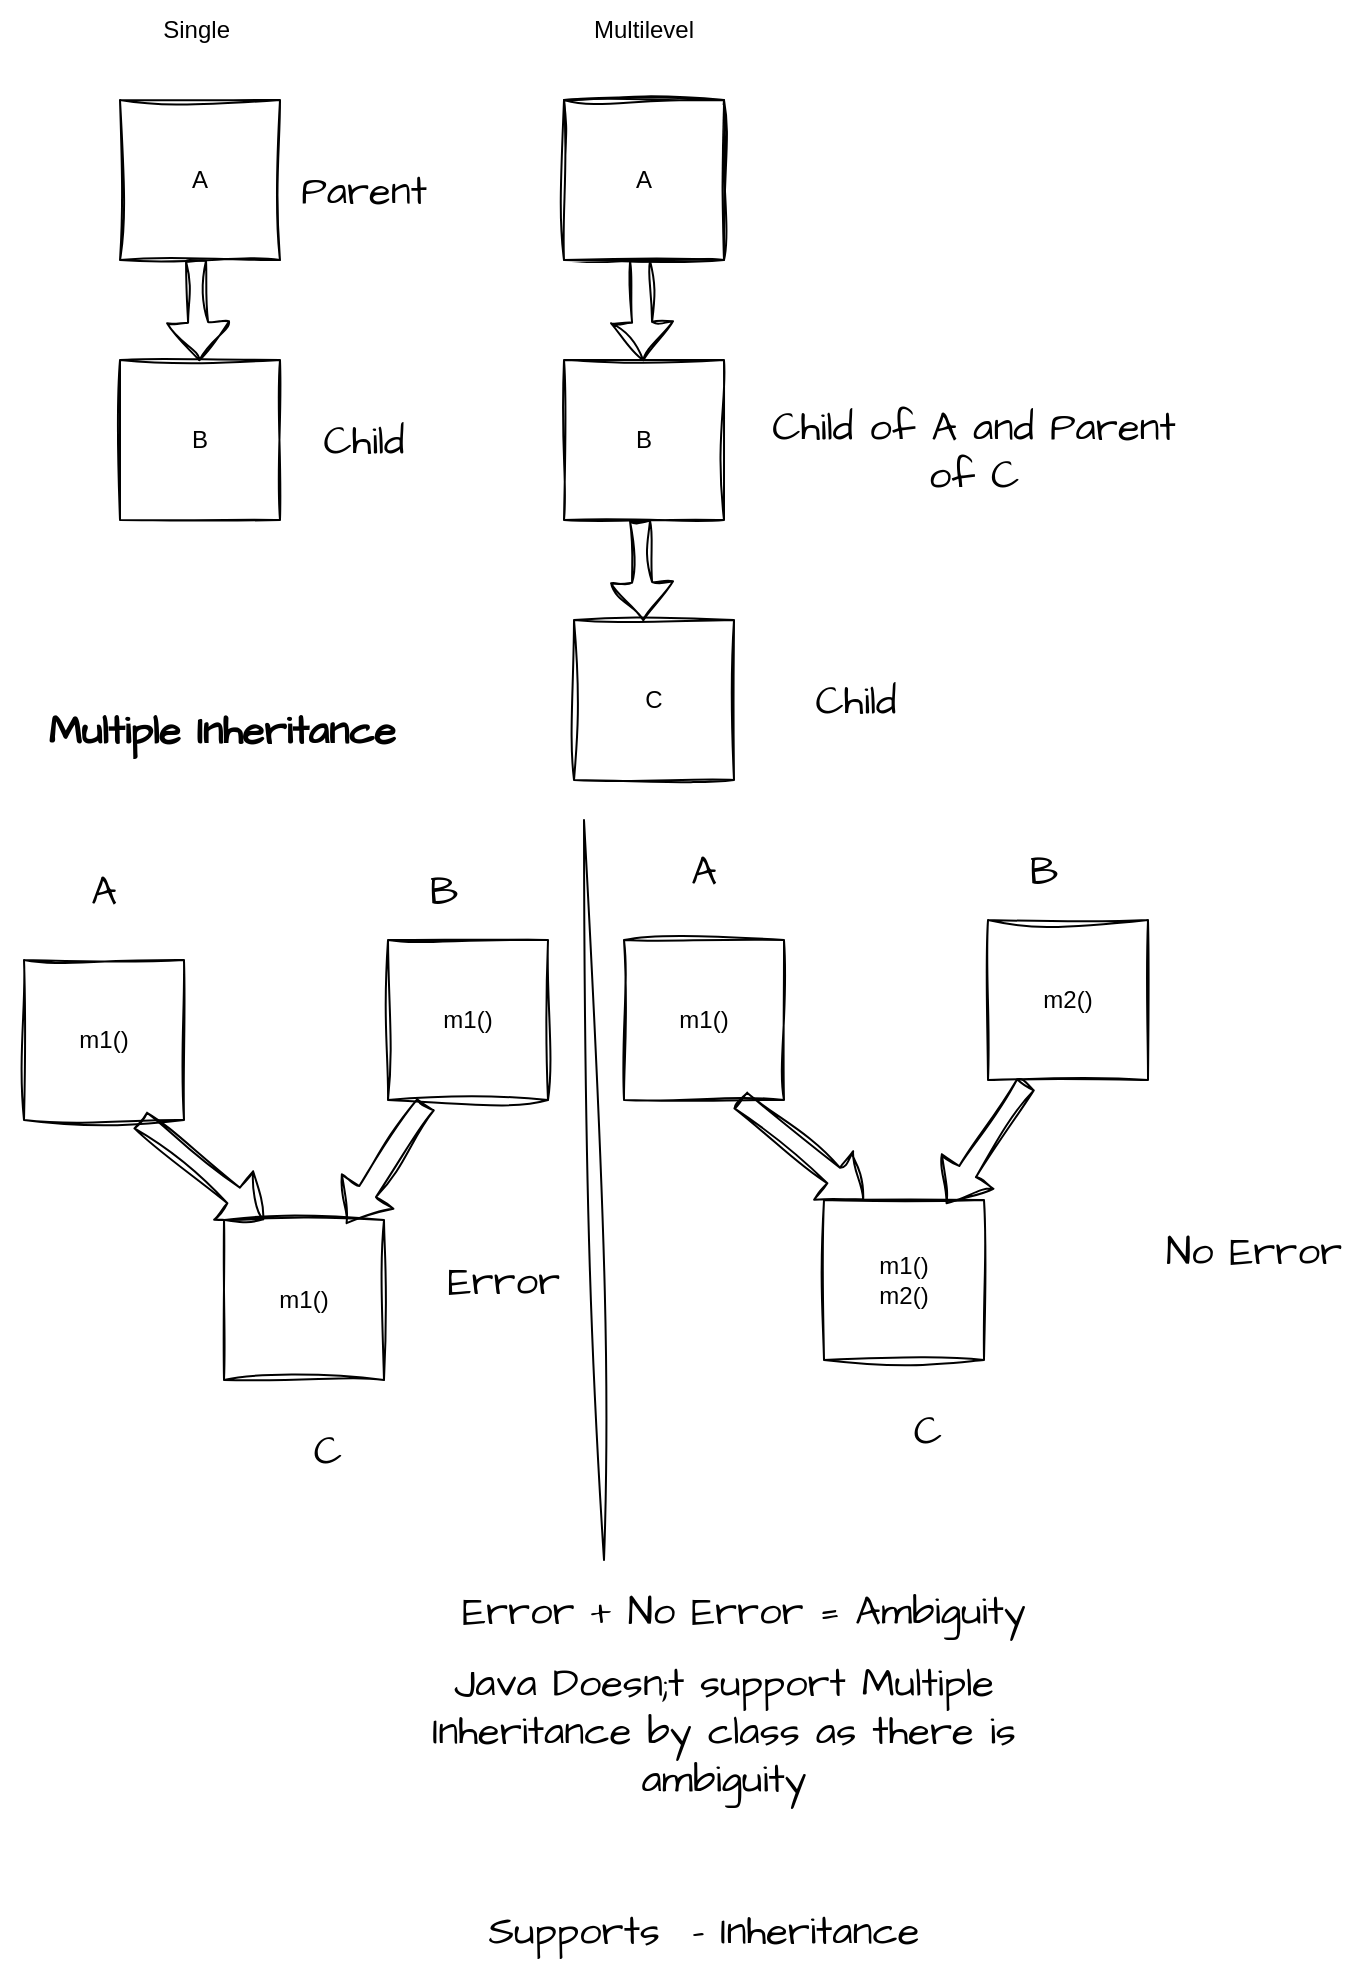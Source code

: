 <mxfile>
    <diagram id="NTcyPB1OPbTQNOMVOg2x" name="Page-1">
        <mxGraphModel dx="1053" dy="599" grid="1" gridSize="10" guides="1" tooltips="1" connect="1" arrows="1" fold="1" page="1" pageScale="1" pageWidth="850" pageHeight="1100" math="0" shadow="0">
            <root>
                <mxCell id="0"/>
                <mxCell id="1" parent="0"/>
                <mxCell id="3" value="A" style="whiteSpace=wrap;html=1;aspect=fixed;sketch=1;curveFitting=1;jiggle=2;" vertex="1" parent="1">
                    <mxGeometry x="158" y="180" width="80" height="80" as="geometry"/>
                </mxCell>
                <mxCell id="4" value="B" style="whiteSpace=wrap;html=1;aspect=fixed;sketch=1;curveFitting=1;jiggle=2;" vertex="1" parent="1">
                    <mxGeometry x="158" y="310" width="80" height="80" as="geometry"/>
                </mxCell>
                <mxCell id="5" value="" style="shape=flexArrow;endArrow=classic;html=1;entryX=0.146;entryY=0.008;entryDx=0;entryDy=0;entryPerimeter=0;sketch=1;curveFitting=1;jiggle=2;" edge="1" parent="1">
                    <mxGeometry width="50" height="50" relative="1" as="geometry">
                        <mxPoint x="196" y="260" as="sourcePoint"/>
                        <mxPoint x="197.68" y="310.64" as="targetPoint"/>
                    </mxGeometry>
                </mxCell>
                <mxCell id="6" value="" style="whiteSpace=wrap;html=1;aspect=fixed;sketch=1;curveFitting=1;jiggle=2;" vertex="1" parent="1">
                    <mxGeometry x="380" y="180" width="80" height="80" as="geometry"/>
                </mxCell>
                <mxCell id="7" value="A" style="whiteSpace=wrap;html=1;aspect=fixed;sketch=1;curveFitting=1;jiggle=2;" vertex="1" parent="1">
                    <mxGeometry x="380" y="180" width="80" height="80" as="geometry"/>
                </mxCell>
                <mxCell id="8" value="B" style="whiteSpace=wrap;html=1;aspect=fixed;sketch=1;curveFitting=1;jiggle=2;" vertex="1" parent="1">
                    <mxGeometry x="380" y="310" width="80" height="80" as="geometry"/>
                </mxCell>
                <mxCell id="9" value="" style="shape=flexArrow;endArrow=classic;html=1;entryX=0.146;entryY=0.008;entryDx=0;entryDy=0;entryPerimeter=0;sketch=1;curveFitting=1;jiggle=2;" edge="1" parent="1">
                    <mxGeometry width="50" height="50" relative="1" as="geometry">
                        <mxPoint x="418" y="260" as="sourcePoint"/>
                        <mxPoint x="419.68" y="310.64" as="targetPoint"/>
                    </mxGeometry>
                </mxCell>
                <mxCell id="10" value="C" style="whiteSpace=wrap;html=1;aspect=fixed;sketch=1;curveFitting=1;jiggle=2;" vertex="1" parent="1">
                    <mxGeometry x="385" y="440" width="80" height="80" as="geometry"/>
                </mxCell>
                <mxCell id="11" value="" style="shape=flexArrow;endArrow=classic;html=1;entryX=0.146;entryY=0.008;entryDx=0;entryDy=0;entryPerimeter=0;sketch=1;curveFitting=1;jiggle=2;" edge="1" parent="1">
                    <mxGeometry width="50" height="50" relative="1" as="geometry">
                        <mxPoint x="418" y="390" as="sourcePoint"/>
                        <mxPoint x="419.68" y="440.64" as="targetPoint"/>
                    </mxGeometry>
                </mxCell>
                <mxCell id="12" value="Single&amp;nbsp;" style="text;html=1;strokeColor=none;fillColor=none;align=center;verticalAlign=middle;whiteSpace=wrap;rounded=0;sketch=1;curveFitting=1;jiggle=2;" vertex="1" parent="1">
                    <mxGeometry x="168" y="130" width="60" height="30" as="geometry"/>
                </mxCell>
                <mxCell id="13" value="Multilevel" style="text;html=1;strokeColor=none;fillColor=none;align=center;verticalAlign=middle;whiteSpace=wrap;rounded=0;sketch=1;curveFitting=1;jiggle=2;" vertex="1" parent="1">
                    <mxGeometry x="390" y="130" width="60" height="30" as="geometry"/>
                </mxCell>
                <mxCell id="15" value="Parent" style="text;html=1;strokeColor=none;fillColor=none;align=center;verticalAlign=middle;whiteSpace=wrap;rounded=0;sketch=1;hachureGap=4;jiggle=2;curveFitting=1;fontFamily=Architects Daughter;fontSource=https%3A%2F%2Ffonts.googleapis.com%2Fcss%3Ffamily%3DArchitects%2BDaughter;fontSize=20;" vertex="1" parent="1">
                    <mxGeometry x="250" y="210" width="60" height="30" as="geometry"/>
                </mxCell>
                <mxCell id="17" value="Child" style="text;html=1;strokeColor=none;fillColor=none;align=center;verticalAlign=middle;whiteSpace=wrap;rounded=0;sketch=1;hachureGap=4;jiggle=2;curveFitting=1;fontFamily=Architects Daughter;fontSource=https%3A%2F%2Ffonts.googleapis.com%2Fcss%3Ffamily%3DArchitects%2BDaughter;fontSize=20;" vertex="1" parent="1">
                    <mxGeometry x="250" y="335" width="60" height="30" as="geometry"/>
                </mxCell>
                <mxCell id="19" value="Child of A and Parent of C" style="text;html=1;strokeColor=none;fillColor=none;align=center;verticalAlign=middle;whiteSpace=wrap;rounded=0;sketch=1;hachureGap=4;jiggle=2;curveFitting=1;fontFamily=Architects Daughter;fontSource=https%3A%2F%2Ffonts.googleapis.com%2Fcss%3Ffamily%3DArchitects%2BDaughter;fontSize=20;" vertex="1" parent="1">
                    <mxGeometry x="480" y="340" width="210" height="30" as="geometry"/>
                </mxCell>
                <mxCell id="20" value="Child&amp;nbsp;" style="text;html=1;strokeColor=none;fillColor=none;align=center;verticalAlign=middle;whiteSpace=wrap;rounded=0;sketch=1;hachureGap=4;jiggle=2;curveFitting=1;fontFamily=Architects Daughter;fontSource=https%3A%2F%2Ffonts.googleapis.com%2Fcss%3Ffamily%3DArchitects%2BDaughter;fontSize=20;" vertex="1" parent="1">
                    <mxGeometry x="500" y="465" width="60" height="30" as="geometry"/>
                </mxCell>
                <mxCell id="21" value="m1()" style="whiteSpace=wrap;html=1;aspect=fixed;sketch=1;curveFitting=1;jiggle=2;" vertex="1" parent="1">
                    <mxGeometry x="110" y="610" width="80" height="80" as="geometry"/>
                </mxCell>
                <mxCell id="22" value="m1()" style="whiteSpace=wrap;html=1;aspect=fixed;sketch=1;curveFitting=1;jiggle=2;" vertex="1" parent="1">
                    <mxGeometry x="292" y="600" width="80" height="80" as="geometry"/>
                </mxCell>
                <mxCell id="23" value="m1()" style="whiteSpace=wrap;html=1;aspect=fixed;sketch=1;curveFitting=1;jiggle=2;" vertex="1" parent="1">
                    <mxGeometry x="210" y="740" width="80" height="80" as="geometry"/>
                </mxCell>
                <mxCell id="24" value="" style="shape=flexArrow;endArrow=classic;html=1;sketch=1;hachureGap=4;jiggle=2;curveFitting=1;fontFamily=Architects Daughter;fontSource=https%3A%2F%2Ffonts.googleapis.com%2Fcss%3Ffamily%3DArchitects%2BDaughter;fontSize=16;entryX=0.25;entryY=0;entryDx=0;entryDy=0;" edge="1" parent="1" target="23">
                    <mxGeometry width="50" height="50" relative="1" as="geometry">
                        <mxPoint x="168" y="690" as="sourcePoint"/>
                        <mxPoint x="218" y="750" as="targetPoint"/>
                    </mxGeometry>
                </mxCell>
                <mxCell id="25" value="" style="shape=flexArrow;endArrow=classic;html=1;sketch=1;hachureGap=4;jiggle=2;curveFitting=1;fontFamily=Architects Daughter;fontSource=https%3A%2F%2Ffonts.googleapis.com%2Fcss%3Ffamily%3DArchitects%2BDaughter;fontSize=16;entryX=0.25;entryY=0;entryDx=0;entryDy=0;exitX=0.5;exitY=1;exitDx=0;exitDy=0;" edge="1" parent="1">
                    <mxGeometry width="50" height="50" relative="1" as="geometry">
                        <mxPoint x="311" y="682" as="sourcePoint"/>
                        <mxPoint x="271" y="742" as="targetPoint"/>
                    </mxGeometry>
                </mxCell>
                <mxCell id="26" value="A" style="text;html=1;strokeColor=none;fillColor=none;align=center;verticalAlign=middle;whiteSpace=wrap;rounded=0;sketch=1;hachureGap=4;jiggle=2;curveFitting=1;fontFamily=Architects Daughter;fontSource=https%3A%2F%2Ffonts.googleapis.com%2Fcss%3Ffamily%3DArchitects%2BDaughter;fontSize=20;" vertex="1" parent="1">
                    <mxGeometry x="120" y="560" width="60" height="30" as="geometry"/>
                </mxCell>
                <mxCell id="27" value="B" style="text;html=1;strokeColor=none;fillColor=none;align=center;verticalAlign=middle;whiteSpace=wrap;rounded=0;sketch=1;hachureGap=4;jiggle=2;curveFitting=1;fontFamily=Architects Daughter;fontSource=https%3A%2F%2Ffonts.googleapis.com%2Fcss%3Ffamily%3DArchitects%2BDaughter;fontSize=20;" vertex="1" parent="1">
                    <mxGeometry x="290" y="560" width="60" height="30" as="geometry"/>
                </mxCell>
                <mxCell id="28" value="C" style="text;html=1;strokeColor=none;fillColor=none;align=center;verticalAlign=middle;whiteSpace=wrap;rounded=0;sketch=1;hachureGap=4;jiggle=2;curveFitting=1;fontFamily=Architects Daughter;fontSource=https%3A%2F%2Ffonts.googleapis.com%2Fcss%3Ffamily%3DArchitects%2BDaughter;fontSize=20;" vertex="1" parent="1">
                    <mxGeometry x="232" y="840" width="60" height="30" as="geometry"/>
                </mxCell>
                <mxCell id="29" value="Error" style="text;html=1;strokeColor=none;fillColor=none;align=center;verticalAlign=middle;whiteSpace=wrap;rounded=0;sketch=1;hachureGap=4;jiggle=2;curveFitting=1;fontFamily=Architects Daughter;fontSource=https%3A%2F%2Ffonts.googleapis.com%2Fcss%3Ffamily%3DArchitects%2BDaughter;fontSize=20;" vertex="1" parent="1">
                    <mxGeometry x="320" y="755" width="60" height="30" as="geometry"/>
                </mxCell>
                <mxCell id="30" value="m1()" style="whiteSpace=wrap;html=1;aspect=fixed;sketch=1;curveFitting=1;jiggle=2;" vertex="1" parent="1">
                    <mxGeometry x="410" y="600" width="80" height="80" as="geometry"/>
                </mxCell>
                <mxCell id="31" value="m2()" style="whiteSpace=wrap;html=1;aspect=fixed;sketch=1;curveFitting=1;jiggle=2;" vertex="1" parent="1">
                    <mxGeometry x="592" y="590" width="80" height="80" as="geometry"/>
                </mxCell>
                <mxCell id="32" value="m1()&lt;br&gt;m2()" style="whiteSpace=wrap;html=1;aspect=fixed;sketch=1;curveFitting=1;jiggle=2;" vertex="1" parent="1">
                    <mxGeometry x="510" y="730" width="80" height="80" as="geometry"/>
                </mxCell>
                <mxCell id="33" value="" style="shape=flexArrow;endArrow=classic;html=1;sketch=1;hachureGap=4;jiggle=2;curveFitting=1;fontFamily=Architects Daughter;fontSource=https%3A%2F%2Ffonts.googleapis.com%2Fcss%3Ffamily%3DArchitects%2BDaughter;fontSize=16;entryX=0.25;entryY=0;entryDx=0;entryDy=0;" edge="1" parent="1" target="32">
                    <mxGeometry width="50" height="50" relative="1" as="geometry">
                        <mxPoint x="468" y="680" as="sourcePoint"/>
                        <mxPoint x="518" y="740" as="targetPoint"/>
                    </mxGeometry>
                </mxCell>
                <mxCell id="34" value="" style="shape=flexArrow;endArrow=classic;html=1;sketch=1;hachureGap=4;jiggle=2;curveFitting=1;fontFamily=Architects Daughter;fontSource=https%3A%2F%2Ffonts.googleapis.com%2Fcss%3Ffamily%3DArchitects%2BDaughter;fontSize=16;entryX=0.25;entryY=0;entryDx=0;entryDy=0;exitX=0.5;exitY=1;exitDx=0;exitDy=0;" edge="1" parent="1">
                    <mxGeometry width="50" height="50" relative="1" as="geometry">
                        <mxPoint x="611" y="672" as="sourcePoint"/>
                        <mxPoint x="571" y="732" as="targetPoint"/>
                    </mxGeometry>
                </mxCell>
                <mxCell id="35" value="A" style="text;html=1;strokeColor=none;fillColor=none;align=center;verticalAlign=middle;whiteSpace=wrap;rounded=0;sketch=1;hachureGap=4;jiggle=2;curveFitting=1;fontFamily=Architects Daughter;fontSource=https%3A%2F%2Ffonts.googleapis.com%2Fcss%3Ffamily%3DArchitects%2BDaughter;fontSize=20;" vertex="1" parent="1">
                    <mxGeometry x="420" y="550" width="60" height="30" as="geometry"/>
                </mxCell>
                <mxCell id="36" value="B" style="text;html=1;strokeColor=none;fillColor=none;align=center;verticalAlign=middle;whiteSpace=wrap;rounded=0;sketch=1;hachureGap=4;jiggle=2;curveFitting=1;fontFamily=Architects Daughter;fontSource=https%3A%2F%2Ffonts.googleapis.com%2Fcss%3Ffamily%3DArchitects%2BDaughter;fontSize=20;" vertex="1" parent="1">
                    <mxGeometry x="590" y="550" width="60" height="30" as="geometry"/>
                </mxCell>
                <mxCell id="37" value="C" style="text;html=1;strokeColor=none;fillColor=none;align=center;verticalAlign=middle;whiteSpace=wrap;rounded=0;sketch=1;hachureGap=4;jiggle=2;curveFitting=1;fontFamily=Architects Daughter;fontSource=https%3A%2F%2Ffonts.googleapis.com%2Fcss%3Ffamily%3DArchitects%2BDaughter;fontSize=20;" vertex="1" parent="1">
                    <mxGeometry x="532" y="830" width="60" height="30" as="geometry"/>
                </mxCell>
                <mxCell id="38" value="No Error" style="text;html=1;strokeColor=none;fillColor=none;align=center;verticalAlign=middle;whiteSpace=wrap;rounded=0;sketch=1;hachureGap=4;jiggle=2;curveFitting=1;fontFamily=Architects Daughter;fontSource=https%3A%2F%2Ffonts.googleapis.com%2Fcss%3Ffamily%3DArchitects%2BDaughter;fontSize=20;" vertex="1" parent="1">
                    <mxGeometry x="680" y="740" width="90" height="30" as="geometry"/>
                </mxCell>
                <mxCell id="39" value="Error + No Error = Ambiguity" style="text;html=1;strokeColor=none;fillColor=none;align=center;verticalAlign=middle;whiteSpace=wrap;rounded=0;sketch=1;hachureGap=4;jiggle=2;curveFitting=1;fontFamily=Architects Daughter;fontSource=https%3A%2F%2Ffonts.googleapis.com%2Fcss%3Ffamily%3DArchitects%2BDaughter;fontSize=20;" vertex="1" parent="1">
                    <mxGeometry x="280" y="920" width="380" height="30" as="geometry"/>
                </mxCell>
                <mxCell id="40" value="Java Doesn;t support Multiple Inheritance by class as there is ambiguity" style="text;html=1;strokeColor=none;fillColor=none;align=center;verticalAlign=middle;whiteSpace=wrap;rounded=0;sketch=1;hachureGap=4;jiggle=2;curveFitting=1;fontFamily=Architects Daughter;fontSource=https%3A%2F%2Ffonts.googleapis.com%2Fcss%3Ffamily%3DArchitects%2BDaughter;fontSize=20;" vertex="1" parent="1">
                    <mxGeometry x="290" y="980" width="340" height="30" as="geometry"/>
                </mxCell>
                <mxCell id="42" value="" style="endArrow=none;html=1;sketch=1;hachureGap=4;jiggle=2;curveFitting=1;fontFamily=Architects Daughter;fontSource=https%3A%2F%2Ffonts.googleapis.com%2Fcss%3Ffamily%3DArchitects%2BDaughter;fontSize=16;" edge="1" parent="1">
                    <mxGeometry width="50" height="50" relative="1" as="geometry">
                        <mxPoint x="400" y="910" as="sourcePoint"/>
                        <mxPoint x="390" y="540" as="targetPoint"/>
                    </mxGeometry>
                </mxCell>
                <mxCell id="43" value="&lt;b&gt;Multiple Inheritance&lt;/b&gt;" style="text;html=1;strokeColor=none;fillColor=none;align=center;verticalAlign=middle;whiteSpace=wrap;rounded=0;sketch=1;hachureGap=4;jiggle=2;curveFitting=1;fontFamily=Architects Daughter;fontSource=https%3A%2F%2Ffonts.googleapis.com%2Fcss%3Ffamily%3DArchitects%2BDaughter;fontSize=20;" vertex="1" parent="1">
                    <mxGeometry x="98" y="480" width="222" height="30" as="geometry"/>
                </mxCell>
                <mxCell id="46" value="Supports&amp;nbsp; - Inheritance" style="text;html=1;strokeColor=none;fillColor=none;align=center;verticalAlign=middle;whiteSpace=wrap;rounded=0;sketch=1;hachureGap=4;jiggle=2;curveFitting=1;fontFamily=Architects Daughter;fontSource=https%3A%2F%2Ffonts.googleapis.com%2Fcss%3Ffamily%3DArchitects%2BDaughter;fontSize=20;" vertex="1" parent="1">
                    <mxGeometry x="325" y="1080" width="250" height="30" as="geometry"/>
                </mxCell>
            </root>
        </mxGraphModel>
    </diagram>
</mxfile>